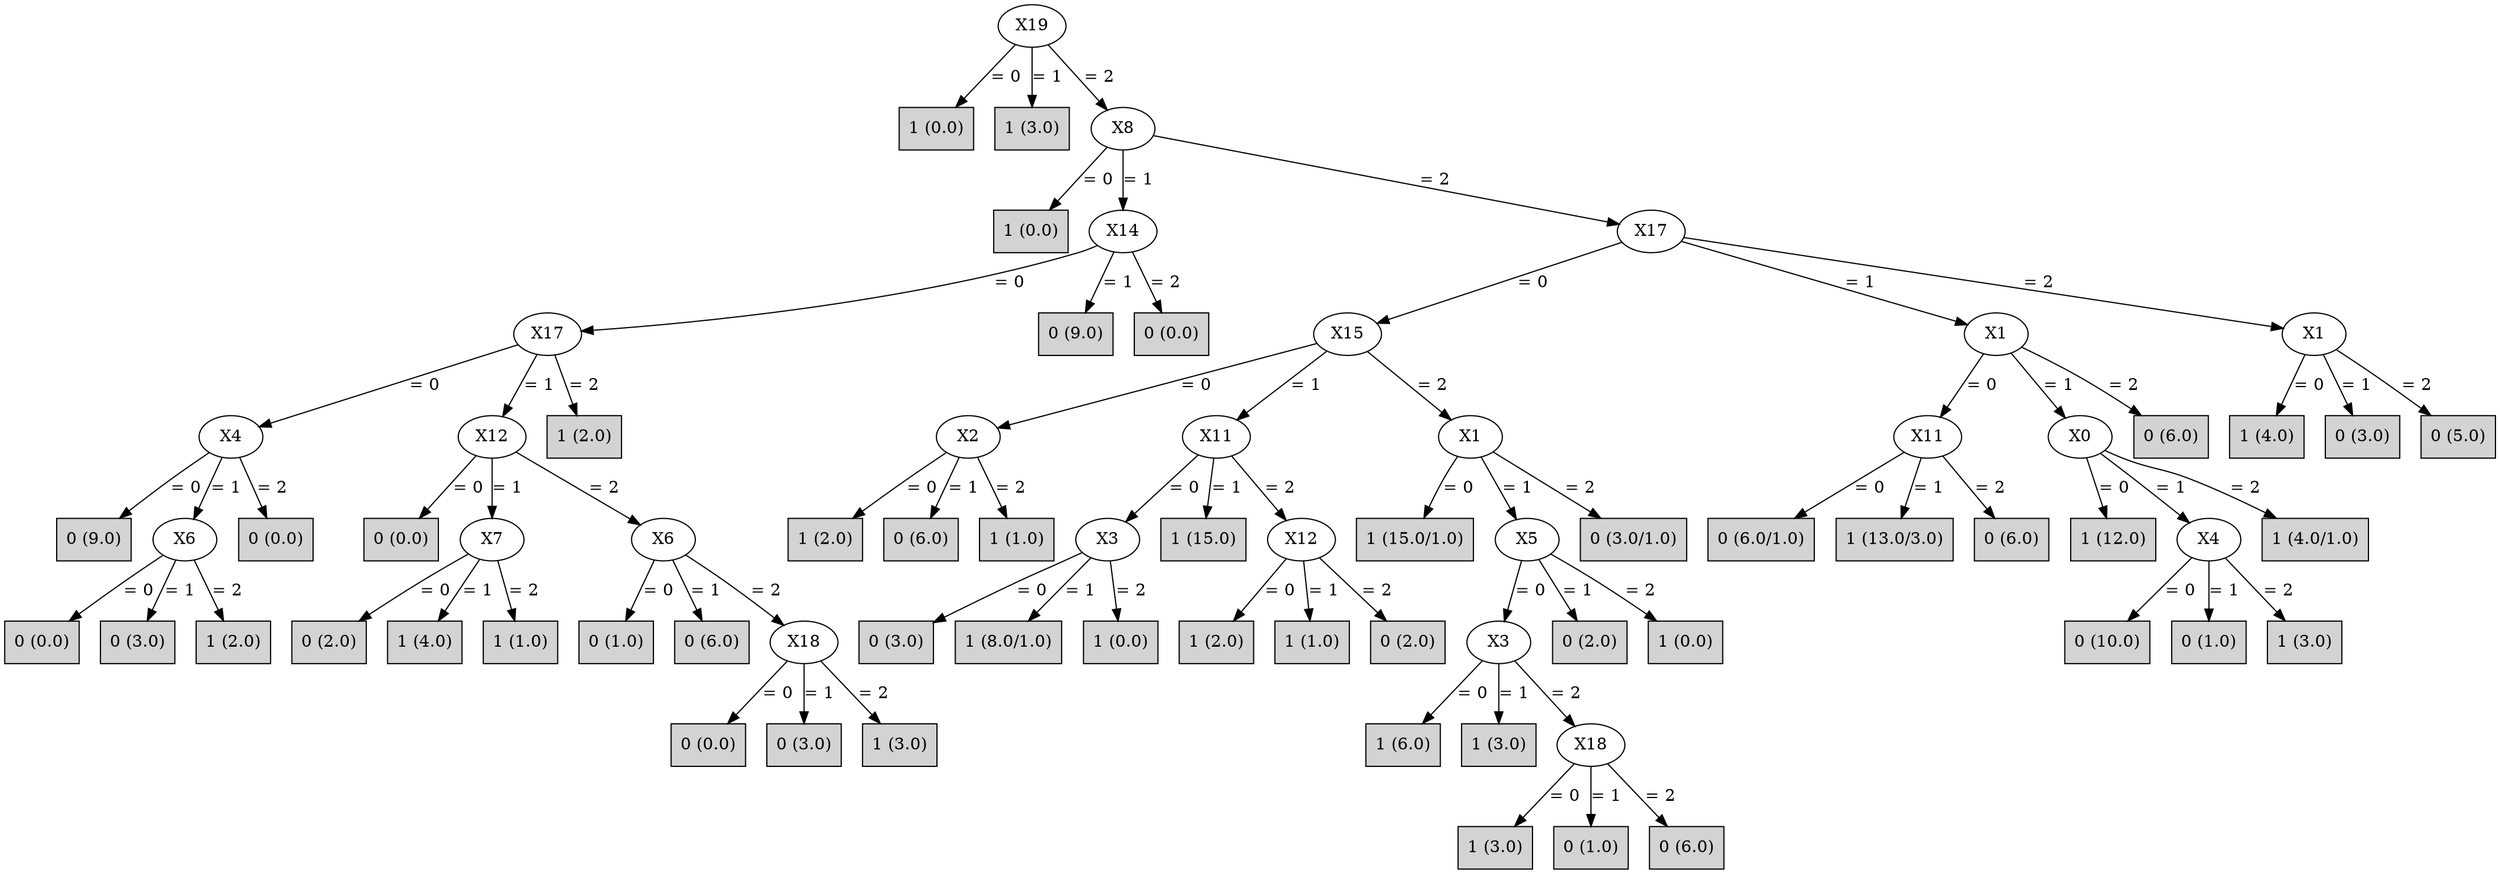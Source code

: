 digraph J48Tree {
N0 [label="X19" ]
N0->N1 [label="= 0"]
N1 [label="1 (0.0)" shape=box style=filled ]
N0->N2 [label="= 1"]
N2 [label="1 (3.0)" shape=box style=filled ]
N0->N3 [label="= 2"]
N3 [label="X8" ]
N3->N4 [label="= 0"]
N4 [label="1 (0.0)" shape=box style=filled ]
N3->N5 [label="= 1"]
N5 [label="X14" ]
N5->N6 [label="= 0"]
N6 [label="X17" ]
N6->N7 [label="= 0"]
N7 [label="X4" ]
N7->N8 [label="= 0"]
N8 [label="0 (9.0)" shape=box style=filled ]
N7->N9 [label="= 1"]
N9 [label="X6" ]
N9->N10 [label="= 0"]
N10 [label="0 (0.0)" shape=box style=filled ]
N9->N11 [label="= 1"]
N11 [label="0 (3.0)" shape=box style=filled ]
N9->N12 [label="= 2"]
N12 [label="1 (2.0)" shape=box style=filled ]
N7->N13 [label="= 2"]
N13 [label="0 (0.0)" shape=box style=filled ]
N6->N14 [label="= 1"]
N14 [label="X12" ]
N14->N15 [label="= 0"]
N15 [label="0 (0.0)" shape=box style=filled ]
N14->N16 [label="= 1"]
N16 [label="X7" ]
N16->N17 [label="= 0"]
N17 [label="0 (2.0)" shape=box style=filled ]
N16->N18 [label="= 1"]
N18 [label="1 (4.0)" shape=box style=filled ]
N16->N19 [label="= 2"]
N19 [label="1 (1.0)" shape=box style=filled ]
N14->N20 [label="= 2"]
N20 [label="X6" ]
N20->N21 [label="= 0"]
N21 [label="0 (1.0)" shape=box style=filled ]
N20->N22 [label="= 1"]
N22 [label="0 (6.0)" shape=box style=filled ]
N20->N23 [label="= 2"]
N23 [label="X18" ]
N23->N24 [label="= 0"]
N24 [label="0 (0.0)" shape=box style=filled ]
N23->N25 [label="= 1"]
N25 [label="0 (3.0)" shape=box style=filled ]
N23->N26 [label="= 2"]
N26 [label="1 (3.0)" shape=box style=filled ]
N6->N27 [label="= 2"]
N27 [label="1 (2.0)" shape=box style=filled ]
N5->N28 [label="= 1"]
N28 [label="0 (9.0)" shape=box style=filled ]
N5->N29 [label="= 2"]
N29 [label="0 (0.0)" shape=box style=filled ]
N3->N30 [label="= 2"]
N30 [label="X17" ]
N30->N31 [label="= 0"]
N31 [label="X15" ]
N31->N32 [label="= 0"]
N32 [label="X2" ]
N32->N33 [label="= 0"]
N33 [label="1 (2.0)" shape=box style=filled ]
N32->N34 [label="= 1"]
N34 [label="0 (6.0)" shape=box style=filled ]
N32->N35 [label="= 2"]
N35 [label="1 (1.0)" shape=box style=filled ]
N31->N36 [label="= 1"]
N36 [label="X11" ]
N36->N37 [label="= 0"]
N37 [label="X3" ]
N37->N38 [label="= 0"]
N38 [label="0 (3.0)" shape=box style=filled ]
N37->N39 [label="= 1"]
N39 [label="1 (8.0/1.0)" shape=box style=filled ]
N37->N40 [label="= 2"]
N40 [label="1 (0.0)" shape=box style=filled ]
N36->N41 [label="= 1"]
N41 [label="1 (15.0)" shape=box style=filled ]
N36->N42 [label="= 2"]
N42 [label="X12" ]
N42->N43 [label="= 0"]
N43 [label="1 (2.0)" shape=box style=filled ]
N42->N44 [label="= 1"]
N44 [label="1 (1.0)" shape=box style=filled ]
N42->N45 [label="= 2"]
N45 [label="0 (2.0)" shape=box style=filled ]
N31->N46 [label="= 2"]
N46 [label="X1" ]
N46->N47 [label="= 0"]
N47 [label="1 (15.0/1.0)" shape=box style=filled ]
N46->N48 [label="= 1"]
N48 [label="X5" ]
N48->N49 [label="= 0"]
N49 [label="X3" ]
N49->N50 [label="= 0"]
N50 [label="1 (6.0)" shape=box style=filled ]
N49->N51 [label="= 1"]
N51 [label="1 (3.0)" shape=box style=filled ]
N49->N52 [label="= 2"]
N52 [label="X18" ]
N52->N53 [label="= 0"]
N53 [label="1 (3.0)" shape=box style=filled ]
N52->N54 [label="= 1"]
N54 [label="0 (1.0)" shape=box style=filled ]
N52->N55 [label="= 2"]
N55 [label="0 (6.0)" shape=box style=filled ]
N48->N56 [label="= 1"]
N56 [label="0 (2.0)" shape=box style=filled ]
N48->N57 [label="= 2"]
N57 [label="1 (0.0)" shape=box style=filled ]
N46->N58 [label="= 2"]
N58 [label="0 (3.0/1.0)" shape=box style=filled ]
N30->N59 [label="= 1"]
N59 [label="X1" ]
N59->N60 [label="= 0"]
N60 [label="X11" ]
N60->N61 [label="= 0"]
N61 [label="0 (6.0/1.0)" shape=box style=filled ]
N60->N62 [label="= 1"]
N62 [label="1 (13.0/3.0)" shape=box style=filled ]
N60->N63 [label="= 2"]
N63 [label="0 (6.0)" shape=box style=filled ]
N59->N64 [label="= 1"]
N64 [label="X0" ]
N64->N65 [label="= 0"]
N65 [label="1 (12.0)" shape=box style=filled ]
N64->N66 [label="= 1"]
N66 [label="X4" ]
N66->N67 [label="= 0"]
N67 [label="0 (10.0)" shape=box style=filled ]
N66->N68 [label="= 1"]
N68 [label="0 (1.0)" shape=box style=filled ]
N66->N69 [label="= 2"]
N69 [label="1 (3.0)" shape=box style=filled ]
N64->N70 [label="= 2"]
N70 [label="1 (4.0/1.0)" shape=box style=filled ]
N59->N71 [label="= 2"]
N71 [label="0 (6.0)" shape=box style=filled ]
N30->N72 [label="= 2"]
N72 [label="X1" ]
N72->N73 [label="= 0"]
N73 [label="1 (4.0)" shape=box style=filled ]
N72->N74 [label="= 1"]
N74 [label="0 (3.0)" shape=box style=filled ]
N72->N75 [label="= 2"]
N75 [label="0 (5.0)" shape=box style=filled ]
}

